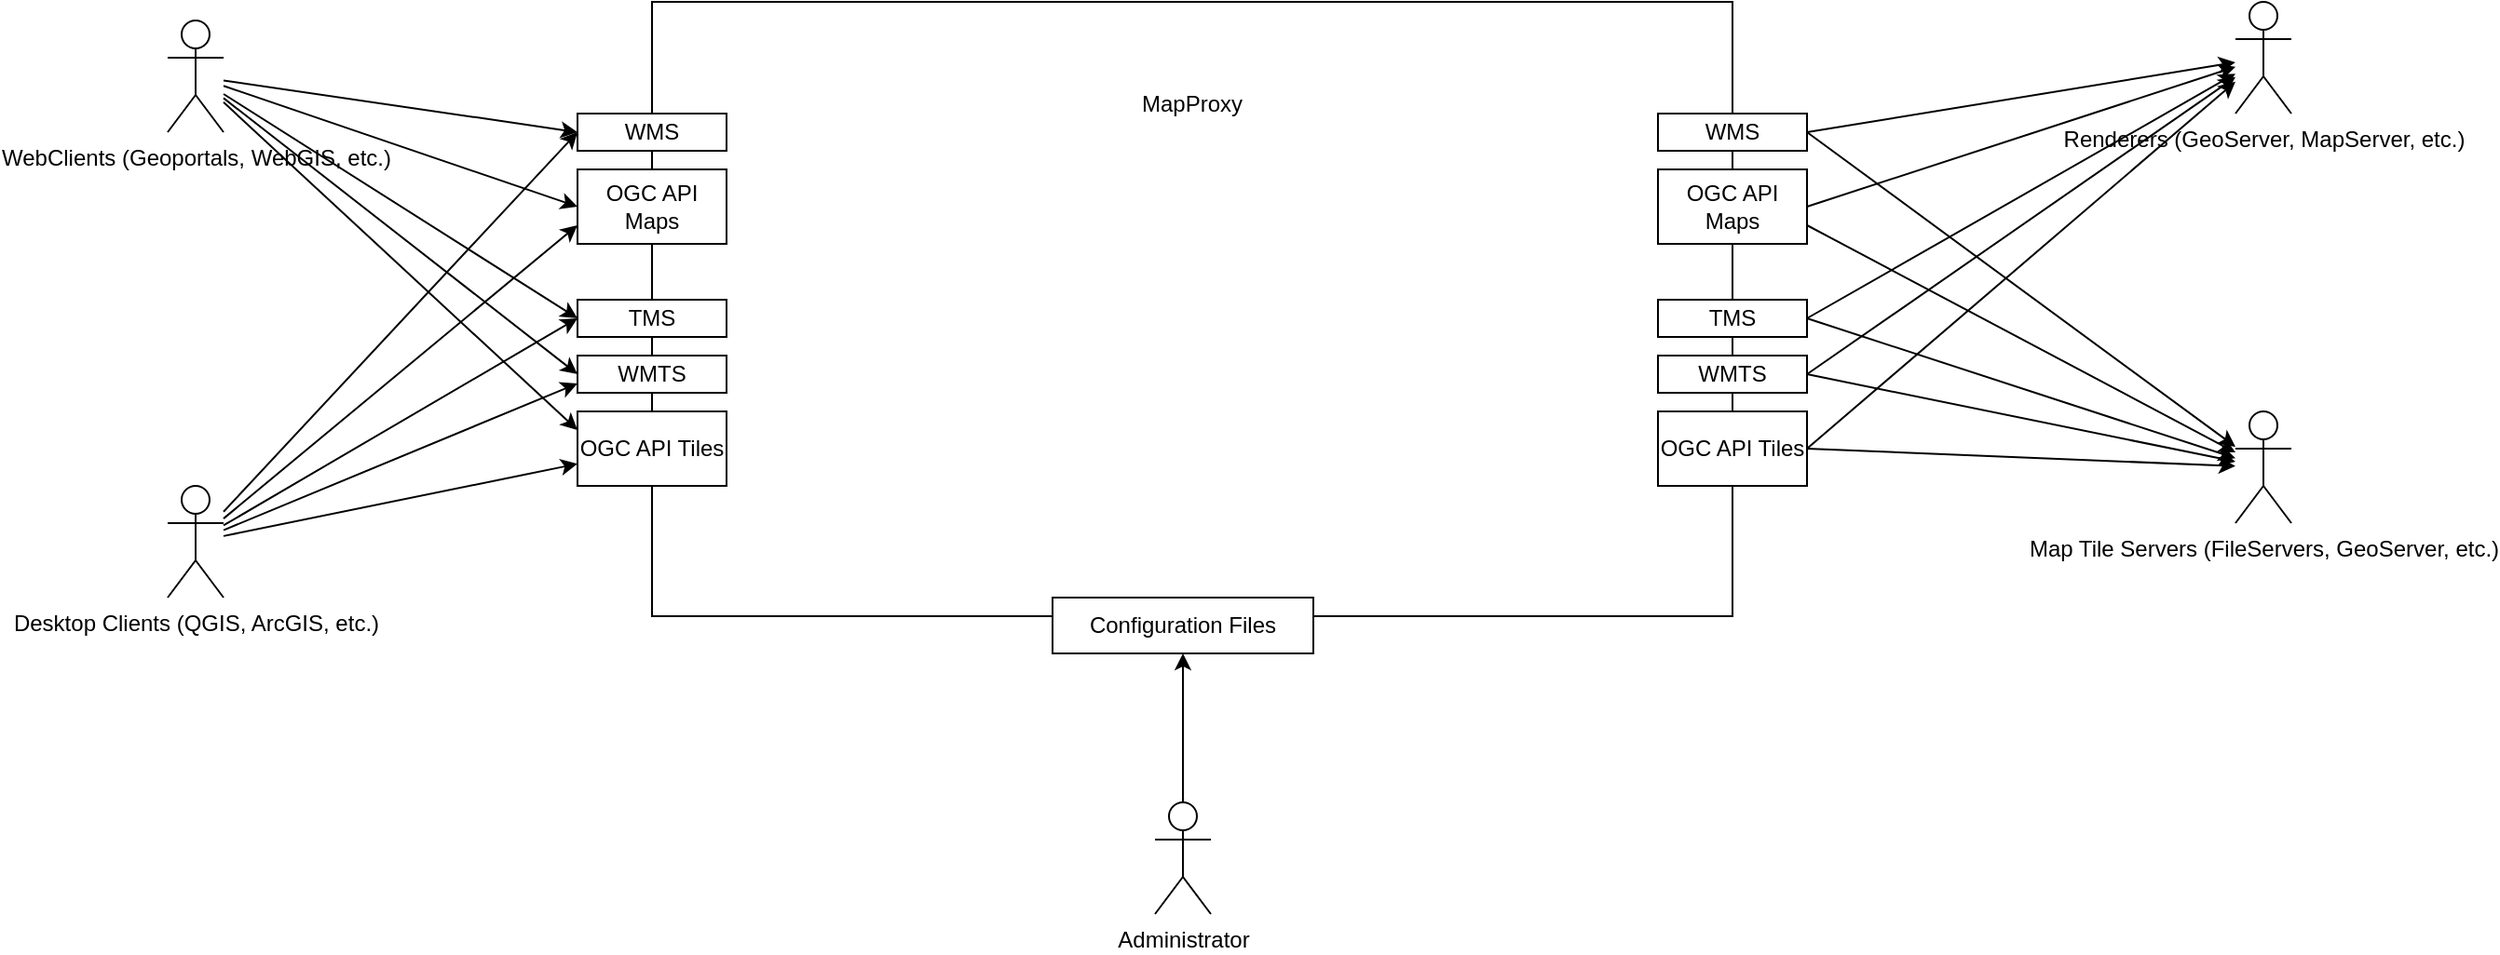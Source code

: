 <mxfile version="22.1.22" type="embed">
  <diagram id="23iRSUPoRavnBvh4doch" name="Page-1">
    <mxGraphModel dx="2179" dy="761" grid="1" gridSize="10" guides="1" tooltips="1" connect="1" arrows="1" fold="1" page="1" pageScale="1" pageWidth="827" pageHeight="1169" math="0" shadow="0">
      <root>
        <mxCell id="0" />
        <mxCell id="1" parent="0" />
        <mxCell id="2" value="" style="rounded=0;whiteSpace=wrap;html=1;" vertex="1" parent="1">
          <mxGeometry x="80" y="170" width="580" height="330" as="geometry" />
        </mxCell>
        <mxCell id="3" value="MapProxy" style="text;html=1;strokeColor=none;fillColor=none;align=center;verticalAlign=middle;whiteSpace=wrap;rounded=0;" vertex="1" parent="1">
          <mxGeometry x="340" y="210" width="60" height="30" as="geometry" />
        </mxCell>
        <mxCell id="4" value="WebClients (Geoportals, WebGIS, etc.)" style="shape=umlActor;verticalLabelPosition=bottom;verticalAlign=top;html=1;outlineConnect=0;" vertex="1" parent="1">
          <mxGeometry x="-180" y="180" width="30" height="60" as="geometry" />
        </mxCell>
        <mxCell id="5" value="Desktop Clients (QGIS, ArcGIS, etc.)" style="shape=umlActor;verticalLabelPosition=bottom;verticalAlign=top;html=1;outlineConnect=0;" vertex="1" parent="1">
          <mxGeometry x="-180" y="430" width="30" height="60" as="geometry" />
        </mxCell>
        <mxCell id="10" value="WMS" style="rounded=0;whiteSpace=wrap;html=1;" vertex="1" parent="1">
          <mxGeometry x="40" y="230" width="80" height="20" as="geometry" />
        </mxCell>
        <mxCell id="11" value="WMTS" style="whiteSpace=wrap;html=1;" vertex="1" parent="1">
          <mxGeometry x="40" y="360" width="80" height="20" as="geometry" />
        </mxCell>
        <mxCell id="13" value="TMS" style="rounded=0;whiteSpace=wrap;html=1;" vertex="1" parent="1">
          <mxGeometry x="40" y="330" width="80" height="20" as="geometry" />
        </mxCell>
        <mxCell id="14" value="OGC API Maps" style="rounded=0;whiteSpace=wrap;html=1;" vertex="1" parent="1">
          <mxGeometry x="40" y="260" width="80" height="40" as="geometry" />
        </mxCell>
        <mxCell id="15" value="OGC API Tiles" style="rounded=0;whiteSpace=wrap;html=1;" vertex="1" parent="1">
          <mxGeometry x="40" y="390" width="80" height="40" as="geometry" />
        </mxCell>
        <mxCell id="16" value="WMS" style="rounded=0;whiteSpace=wrap;html=1;" vertex="1" parent="1">
          <mxGeometry x="620" y="230" width="80" height="20" as="geometry" />
        </mxCell>
        <mxCell id="17" value="WMTS" style="whiteSpace=wrap;html=1;" vertex="1" parent="1">
          <mxGeometry x="620" y="360" width="80" height="20" as="geometry" />
        </mxCell>
        <mxCell id="18" value="TMS" style="rounded=0;whiteSpace=wrap;html=1;" vertex="1" parent="1">
          <mxGeometry x="620" y="330" width="80" height="20" as="geometry" />
        </mxCell>
        <mxCell id="19" value="OGC API Maps" style="rounded=0;whiteSpace=wrap;html=1;" vertex="1" parent="1">
          <mxGeometry x="620" y="260" width="80" height="40" as="geometry" />
        </mxCell>
        <mxCell id="20" value="OGC API Tiles" style="rounded=0;whiteSpace=wrap;html=1;" vertex="1" parent="1">
          <mxGeometry x="620" y="390" width="80" height="40" as="geometry" />
        </mxCell>
        <mxCell id="21" value="Configuration Files" style="rounded=0;whiteSpace=wrap;html=1;" vertex="1" parent="1">
          <mxGeometry x="295" y="490" width="140" height="30" as="geometry" />
        </mxCell>
        <mxCell id="22" value="Administrator" style="shape=umlActor;verticalLabelPosition=bottom;verticalAlign=top;html=1;outlineConnect=0;" vertex="1" parent="1">
          <mxGeometry x="350" y="600" width="30" height="60" as="geometry" />
        </mxCell>
        <mxCell id="23" value="Renderers (GeoServer, MapServer, etc.)" style="shape=umlActor;verticalLabelPosition=bottom;verticalAlign=top;html=1;outlineConnect=0;" vertex="1" parent="1">
          <mxGeometry x="930" y="170" width="30" height="60" as="geometry" />
        </mxCell>
        <mxCell id="26" value="Map Tile Servers (FileServers, GeoServer, etc.)" style="shape=umlActor;verticalLabelPosition=bottom;verticalAlign=top;html=1;outlineConnect=0;" vertex="1" parent="1">
          <mxGeometry x="930" y="390" width="30" height="60" as="geometry" />
        </mxCell>
        <mxCell id="27" value="" style="endArrow=classic;html=1;rounded=0;entryX=0;entryY=0.5;entryDx=0;entryDy=0;" edge="1" parent="1" source="4" target="10">
          <mxGeometry width="50" height="50" relative="1" as="geometry">
            <mxPoint x="-50" y="330" as="sourcePoint" />
            <mxPoint x="360" y="320" as="targetPoint" />
          </mxGeometry>
        </mxCell>
        <mxCell id="28" value="" style="endArrow=classic;html=1;rounded=0;entryX=0;entryY=0.5;entryDx=0;entryDy=0;" edge="1" parent="1" source="4" target="14">
          <mxGeometry width="50" height="50" relative="1" as="geometry">
            <mxPoint x="-140" y="222" as="sourcePoint" />
            <mxPoint x="50" y="245" as="targetPoint" />
          </mxGeometry>
        </mxCell>
        <mxCell id="29" value="" style="endArrow=classic;html=1;rounded=0;entryX=0;entryY=0.5;entryDx=0;entryDy=0;" edge="1" parent="1" source="4" target="13">
          <mxGeometry width="50" height="50" relative="1" as="geometry">
            <mxPoint x="-140" y="224" as="sourcePoint" />
            <mxPoint x="50" y="279" as="targetPoint" />
          </mxGeometry>
        </mxCell>
        <mxCell id="30" value="" style="endArrow=classic;html=1;rounded=0;entryX=0;entryY=0.5;entryDx=0;entryDy=0;" edge="1" parent="1" source="4" target="11">
          <mxGeometry width="50" height="50" relative="1" as="geometry">
            <mxPoint x="-140" y="228" as="sourcePoint" />
            <mxPoint x="71" y="340" as="targetPoint" />
          </mxGeometry>
        </mxCell>
        <mxCell id="31" value="" style="endArrow=classic;html=1;rounded=0;entryX=0;entryY=0.25;entryDx=0;entryDy=0;" edge="1" parent="1" source="4" target="15">
          <mxGeometry width="50" height="50" relative="1" as="geometry">
            <mxPoint x="-140" y="230" as="sourcePoint" />
            <mxPoint x="75" y="370" as="targetPoint" />
          </mxGeometry>
        </mxCell>
        <mxCell id="32" value="" style="endArrow=classic;html=1;rounded=0;entryX=0;entryY=0.5;entryDx=0;entryDy=0;" edge="1" parent="1" source="5" target="10">
          <mxGeometry width="50" height="50" relative="1" as="geometry">
            <mxPoint x="-140" y="232" as="sourcePoint" />
            <mxPoint x="66" y="400" as="targetPoint" />
          </mxGeometry>
        </mxCell>
        <mxCell id="33" value="" style="endArrow=classic;html=1;rounded=0;entryX=0;entryY=0.75;entryDx=0;entryDy=0;" edge="1" parent="1" source="5" target="14">
          <mxGeometry width="50" height="50" relative="1" as="geometry">
            <mxPoint x="-140" y="457" as="sourcePoint" />
            <mxPoint x="79" y="260" as="targetPoint" />
          </mxGeometry>
        </mxCell>
        <mxCell id="34" value="" style="endArrow=classic;html=1;rounded=0;entryX=0;entryY=0.5;entryDx=0;entryDy=0;" edge="1" parent="1" source="5" target="13">
          <mxGeometry width="50" height="50" relative="1" as="geometry">
            <mxPoint x="-140" y="458" as="sourcePoint" />
            <mxPoint x="50" y="300" as="targetPoint" />
          </mxGeometry>
        </mxCell>
        <mxCell id="35" value="" style="endArrow=classic;html=1;rounded=0;entryX=0;entryY=0.75;entryDx=0;entryDy=0;" edge="1" parent="1" source="5" target="11">
          <mxGeometry width="50" height="50" relative="1" as="geometry">
            <mxPoint x="-140" y="461" as="sourcePoint" />
            <mxPoint x="50" y="350" as="targetPoint" />
          </mxGeometry>
        </mxCell>
        <mxCell id="36" value="" style="endArrow=classic;html=1;rounded=0;" edge="1" parent="1" source="5" target="15">
          <mxGeometry width="50" height="50" relative="1" as="geometry">
            <mxPoint x="-140" y="464" as="sourcePoint" />
            <mxPoint x="50" y="385" as="targetPoint" />
          </mxGeometry>
        </mxCell>
        <mxCell id="37" value="" style="endArrow=classic;html=1;rounded=0;exitX=1;exitY=0.5;exitDx=0;exitDy=0;" edge="1" parent="1" source="16" target="23">
          <mxGeometry width="50" height="50" relative="1" as="geometry">
            <mxPoint x="-140" y="467" as="sourcePoint" />
            <mxPoint x="50" y="428" as="targetPoint" />
          </mxGeometry>
        </mxCell>
        <mxCell id="38" value="" style="endArrow=classic;html=1;rounded=0;exitX=1;exitY=0.5;exitDx=0;exitDy=0;" edge="1" parent="1" source="19" target="23">
          <mxGeometry width="50" height="50" relative="1" as="geometry">
            <mxPoint x="-130" y="477" as="sourcePoint" />
            <mxPoint x="60" y="438" as="targetPoint" />
          </mxGeometry>
        </mxCell>
        <mxCell id="39" value="" style="endArrow=classic;html=1;rounded=0;exitX=1;exitY=0.5;exitDx=0;exitDy=0;" edge="1" parent="1" source="18" target="23">
          <mxGeometry width="50" height="50" relative="1" as="geometry">
            <mxPoint x="710" y="290" as="sourcePoint" />
            <mxPoint x="940" y="215" as="targetPoint" />
          </mxGeometry>
        </mxCell>
        <mxCell id="40" value="" style="endArrow=classic;html=1;rounded=0;exitX=1;exitY=0.5;exitDx=0;exitDy=0;" edge="1" parent="1" source="17" target="23">
          <mxGeometry width="50" height="50" relative="1" as="geometry">
            <mxPoint x="710" y="350" as="sourcePoint" />
            <mxPoint x="940" y="219" as="targetPoint" />
          </mxGeometry>
        </mxCell>
        <mxCell id="41" value="" style="endArrow=classic;html=1;rounded=0;exitX=1;exitY=0.5;exitDx=0;exitDy=0;" edge="1" parent="1" source="20" target="23">
          <mxGeometry width="50" height="50" relative="1" as="geometry">
            <mxPoint x="710" y="380" as="sourcePoint" />
            <mxPoint x="940" y="220" as="targetPoint" />
          </mxGeometry>
        </mxCell>
        <mxCell id="42" value="" style="endArrow=classic;html=1;rounded=0;exitX=1;exitY=0.5;exitDx=0;exitDy=0;" edge="1" parent="1" source="16" target="26">
          <mxGeometry width="50" height="50" relative="1" as="geometry">
            <mxPoint x="710" y="420" as="sourcePoint" />
            <mxPoint x="940" y="223" as="targetPoint" />
          </mxGeometry>
        </mxCell>
        <mxCell id="43" value="" style="endArrow=classic;html=1;rounded=0;exitX=1;exitY=0.75;exitDx=0;exitDy=0;" edge="1" parent="1" source="19" target="26">
          <mxGeometry width="50" height="50" relative="1" as="geometry">
            <mxPoint x="710" y="250" as="sourcePoint" />
            <mxPoint x="940" y="419" as="targetPoint" />
          </mxGeometry>
        </mxCell>
        <mxCell id="44" value="" style="endArrow=classic;html=1;rounded=0;exitX=1;exitY=0.5;exitDx=0;exitDy=0;" edge="1" parent="1" source="18" target="26">
          <mxGeometry width="50" height="50" relative="1" as="geometry">
            <mxPoint x="710" y="300" as="sourcePoint" />
            <mxPoint x="940" y="422" as="targetPoint" />
          </mxGeometry>
        </mxCell>
        <mxCell id="45" value="" style="endArrow=classic;html=1;rounded=0;exitX=1;exitY=0.5;exitDx=0;exitDy=0;" edge="1" parent="1" source="17" target="26">
          <mxGeometry width="50" height="50" relative="1" as="geometry">
            <mxPoint x="710" y="350" as="sourcePoint" />
            <mxPoint x="940" y="425" as="targetPoint" />
          </mxGeometry>
        </mxCell>
        <mxCell id="46" value="" style="endArrow=classic;html=1;rounded=0;exitX=1;exitY=0.5;exitDx=0;exitDy=0;" edge="1" parent="1" source="20" target="26">
          <mxGeometry width="50" height="50" relative="1" as="geometry">
            <mxPoint x="710" y="380" as="sourcePoint" />
            <mxPoint x="940" y="427" as="targetPoint" />
          </mxGeometry>
        </mxCell>
        <mxCell id="48" value="" style="endArrow=classic;html=1;rounded=0;" edge="1" parent="1" source="22" target="21">
          <mxGeometry width="50" height="50" relative="1" as="geometry">
            <mxPoint x="390" y="370" as="sourcePoint" />
            <mxPoint x="440" y="320" as="targetPoint" />
          </mxGeometry>
        </mxCell>
      </root>
    </mxGraphModel>
  </diagram>
</mxfile>
